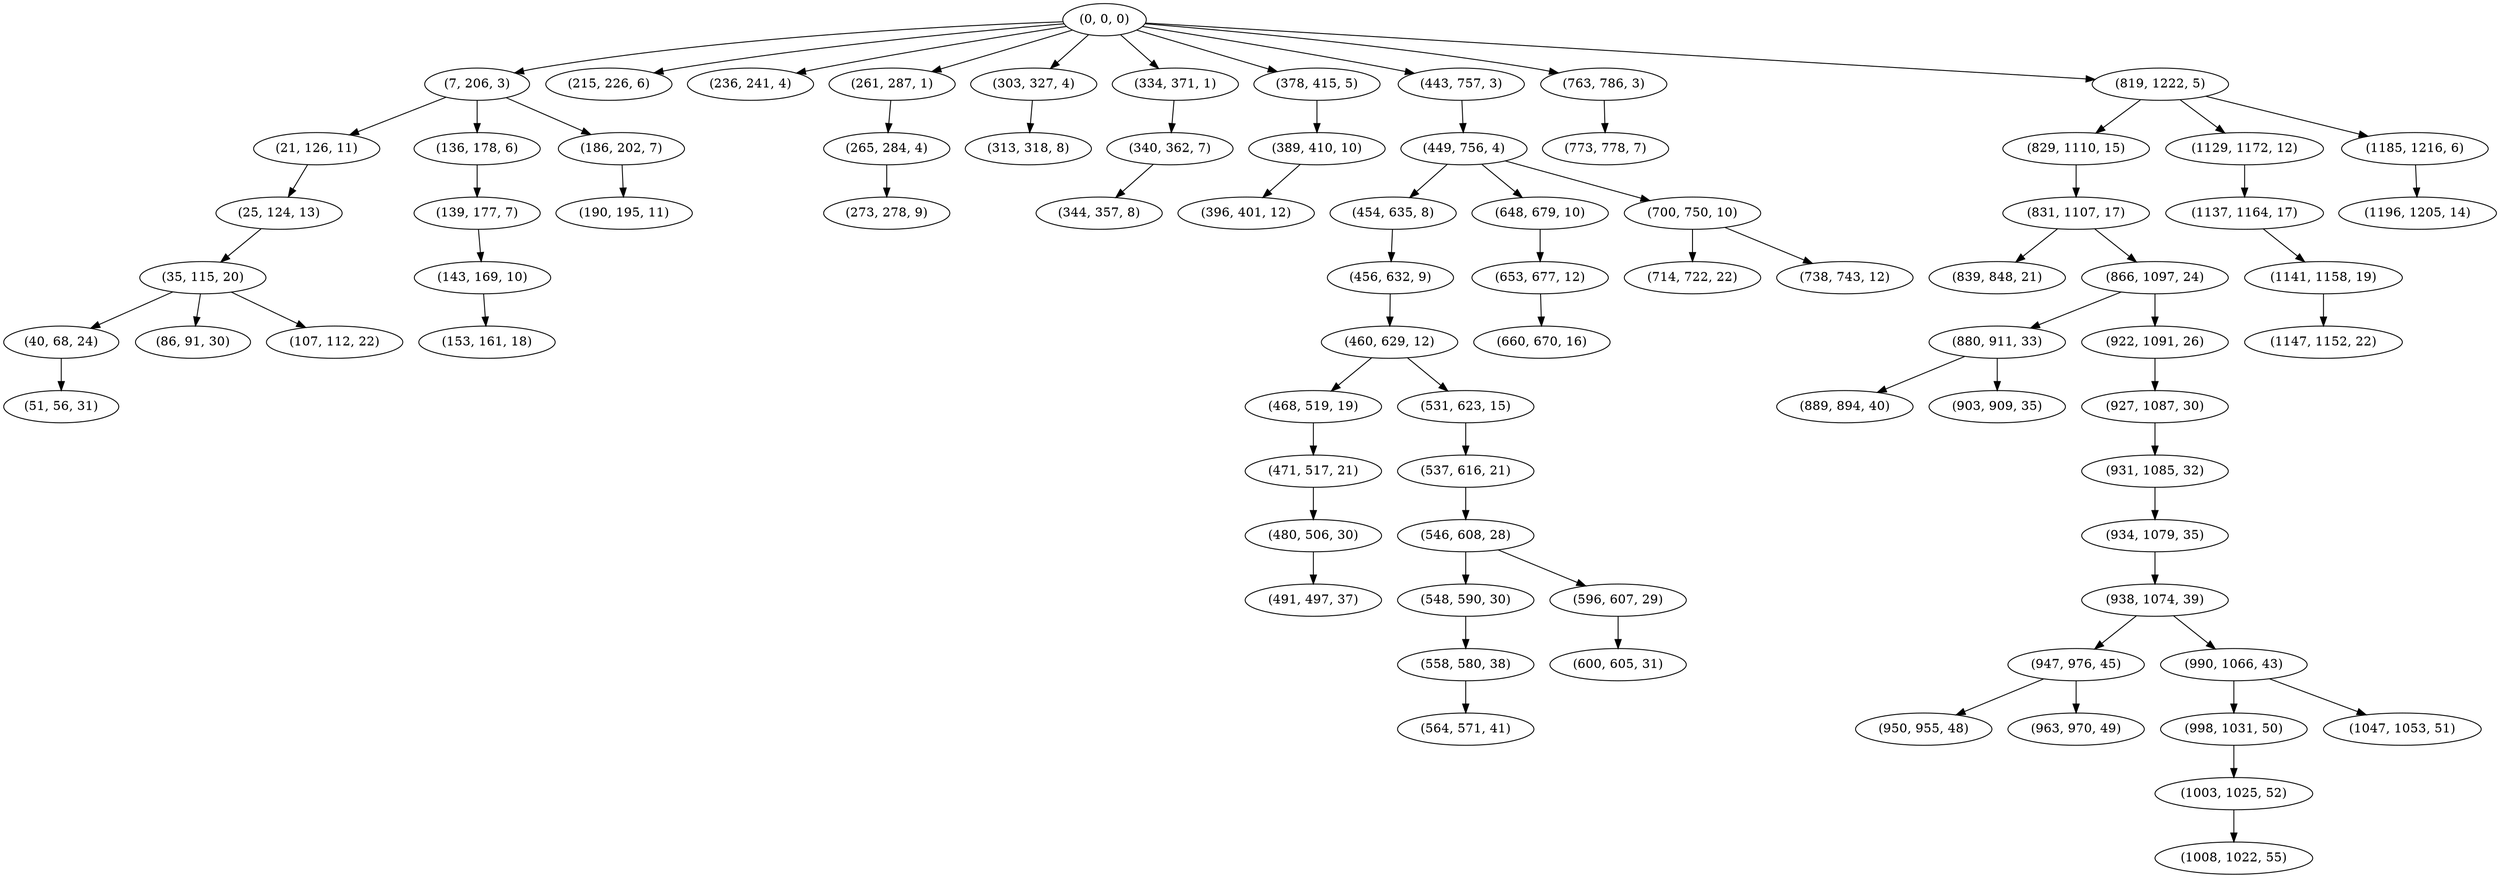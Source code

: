 digraph tree {
    "(0, 0, 0)";
    "(7, 206, 3)";
    "(21, 126, 11)";
    "(25, 124, 13)";
    "(35, 115, 20)";
    "(40, 68, 24)";
    "(51, 56, 31)";
    "(86, 91, 30)";
    "(107, 112, 22)";
    "(136, 178, 6)";
    "(139, 177, 7)";
    "(143, 169, 10)";
    "(153, 161, 18)";
    "(186, 202, 7)";
    "(190, 195, 11)";
    "(215, 226, 6)";
    "(236, 241, 4)";
    "(261, 287, 1)";
    "(265, 284, 4)";
    "(273, 278, 9)";
    "(303, 327, 4)";
    "(313, 318, 8)";
    "(334, 371, 1)";
    "(340, 362, 7)";
    "(344, 357, 8)";
    "(378, 415, 5)";
    "(389, 410, 10)";
    "(396, 401, 12)";
    "(443, 757, 3)";
    "(449, 756, 4)";
    "(454, 635, 8)";
    "(456, 632, 9)";
    "(460, 629, 12)";
    "(468, 519, 19)";
    "(471, 517, 21)";
    "(480, 506, 30)";
    "(491, 497, 37)";
    "(531, 623, 15)";
    "(537, 616, 21)";
    "(546, 608, 28)";
    "(548, 590, 30)";
    "(558, 580, 38)";
    "(564, 571, 41)";
    "(596, 607, 29)";
    "(600, 605, 31)";
    "(648, 679, 10)";
    "(653, 677, 12)";
    "(660, 670, 16)";
    "(700, 750, 10)";
    "(714, 722, 22)";
    "(738, 743, 12)";
    "(763, 786, 3)";
    "(773, 778, 7)";
    "(819, 1222, 5)";
    "(829, 1110, 15)";
    "(831, 1107, 17)";
    "(839, 848, 21)";
    "(866, 1097, 24)";
    "(880, 911, 33)";
    "(889, 894, 40)";
    "(903, 909, 35)";
    "(922, 1091, 26)";
    "(927, 1087, 30)";
    "(931, 1085, 32)";
    "(934, 1079, 35)";
    "(938, 1074, 39)";
    "(947, 976, 45)";
    "(950, 955, 48)";
    "(963, 970, 49)";
    "(990, 1066, 43)";
    "(998, 1031, 50)";
    "(1003, 1025, 52)";
    "(1008, 1022, 55)";
    "(1047, 1053, 51)";
    "(1129, 1172, 12)";
    "(1137, 1164, 17)";
    "(1141, 1158, 19)";
    "(1147, 1152, 22)";
    "(1185, 1216, 6)";
    "(1196, 1205, 14)";
    "(0, 0, 0)" -> "(7, 206, 3)";
    "(0, 0, 0)" -> "(215, 226, 6)";
    "(0, 0, 0)" -> "(236, 241, 4)";
    "(0, 0, 0)" -> "(261, 287, 1)";
    "(0, 0, 0)" -> "(303, 327, 4)";
    "(0, 0, 0)" -> "(334, 371, 1)";
    "(0, 0, 0)" -> "(378, 415, 5)";
    "(0, 0, 0)" -> "(443, 757, 3)";
    "(0, 0, 0)" -> "(763, 786, 3)";
    "(0, 0, 0)" -> "(819, 1222, 5)";
    "(7, 206, 3)" -> "(21, 126, 11)";
    "(7, 206, 3)" -> "(136, 178, 6)";
    "(7, 206, 3)" -> "(186, 202, 7)";
    "(21, 126, 11)" -> "(25, 124, 13)";
    "(25, 124, 13)" -> "(35, 115, 20)";
    "(35, 115, 20)" -> "(40, 68, 24)";
    "(35, 115, 20)" -> "(86, 91, 30)";
    "(35, 115, 20)" -> "(107, 112, 22)";
    "(40, 68, 24)" -> "(51, 56, 31)";
    "(136, 178, 6)" -> "(139, 177, 7)";
    "(139, 177, 7)" -> "(143, 169, 10)";
    "(143, 169, 10)" -> "(153, 161, 18)";
    "(186, 202, 7)" -> "(190, 195, 11)";
    "(261, 287, 1)" -> "(265, 284, 4)";
    "(265, 284, 4)" -> "(273, 278, 9)";
    "(303, 327, 4)" -> "(313, 318, 8)";
    "(334, 371, 1)" -> "(340, 362, 7)";
    "(340, 362, 7)" -> "(344, 357, 8)";
    "(378, 415, 5)" -> "(389, 410, 10)";
    "(389, 410, 10)" -> "(396, 401, 12)";
    "(443, 757, 3)" -> "(449, 756, 4)";
    "(449, 756, 4)" -> "(454, 635, 8)";
    "(449, 756, 4)" -> "(648, 679, 10)";
    "(449, 756, 4)" -> "(700, 750, 10)";
    "(454, 635, 8)" -> "(456, 632, 9)";
    "(456, 632, 9)" -> "(460, 629, 12)";
    "(460, 629, 12)" -> "(468, 519, 19)";
    "(460, 629, 12)" -> "(531, 623, 15)";
    "(468, 519, 19)" -> "(471, 517, 21)";
    "(471, 517, 21)" -> "(480, 506, 30)";
    "(480, 506, 30)" -> "(491, 497, 37)";
    "(531, 623, 15)" -> "(537, 616, 21)";
    "(537, 616, 21)" -> "(546, 608, 28)";
    "(546, 608, 28)" -> "(548, 590, 30)";
    "(546, 608, 28)" -> "(596, 607, 29)";
    "(548, 590, 30)" -> "(558, 580, 38)";
    "(558, 580, 38)" -> "(564, 571, 41)";
    "(596, 607, 29)" -> "(600, 605, 31)";
    "(648, 679, 10)" -> "(653, 677, 12)";
    "(653, 677, 12)" -> "(660, 670, 16)";
    "(700, 750, 10)" -> "(714, 722, 22)";
    "(700, 750, 10)" -> "(738, 743, 12)";
    "(763, 786, 3)" -> "(773, 778, 7)";
    "(819, 1222, 5)" -> "(829, 1110, 15)";
    "(819, 1222, 5)" -> "(1129, 1172, 12)";
    "(819, 1222, 5)" -> "(1185, 1216, 6)";
    "(829, 1110, 15)" -> "(831, 1107, 17)";
    "(831, 1107, 17)" -> "(839, 848, 21)";
    "(831, 1107, 17)" -> "(866, 1097, 24)";
    "(866, 1097, 24)" -> "(880, 911, 33)";
    "(866, 1097, 24)" -> "(922, 1091, 26)";
    "(880, 911, 33)" -> "(889, 894, 40)";
    "(880, 911, 33)" -> "(903, 909, 35)";
    "(922, 1091, 26)" -> "(927, 1087, 30)";
    "(927, 1087, 30)" -> "(931, 1085, 32)";
    "(931, 1085, 32)" -> "(934, 1079, 35)";
    "(934, 1079, 35)" -> "(938, 1074, 39)";
    "(938, 1074, 39)" -> "(947, 976, 45)";
    "(938, 1074, 39)" -> "(990, 1066, 43)";
    "(947, 976, 45)" -> "(950, 955, 48)";
    "(947, 976, 45)" -> "(963, 970, 49)";
    "(990, 1066, 43)" -> "(998, 1031, 50)";
    "(990, 1066, 43)" -> "(1047, 1053, 51)";
    "(998, 1031, 50)" -> "(1003, 1025, 52)";
    "(1003, 1025, 52)" -> "(1008, 1022, 55)";
    "(1129, 1172, 12)" -> "(1137, 1164, 17)";
    "(1137, 1164, 17)" -> "(1141, 1158, 19)";
    "(1141, 1158, 19)" -> "(1147, 1152, 22)";
    "(1185, 1216, 6)" -> "(1196, 1205, 14)";
}

